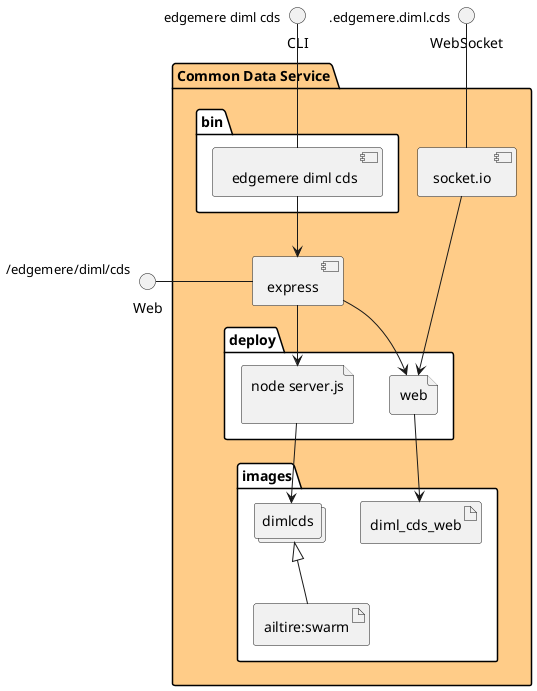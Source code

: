 @startuml
  interface CLI
  interface Web
  interface WebSocket
package "Common Data Service" #ffcc88 {
  component express as REST
  component socket.io as socket
  folder bin #ffffff {
    component " edgemere diml cds" as binName
  }
  binName --> REST

  folder deploy #ffffff {
      file "node server.js\n" as dimlcds_container
      REST --> dimlcds_container

  
    file "web" as web_container
    REST --> web_container
    socket ---> web_container
  
  }
  folder images #ffffff {
    collections "dimlcds" as dimlcdsimage
    artifact "ailtire:swarm" as ailtireswarm
    dimlcdsimage <|-- ailtireswarm
    dimlcds_container --> dimlcdsimage

  
      artifact "diml_cds_web" as diml_cds_web
      web_container --> diml_cds_web
    
  }
}
CLI " edgemere diml cds" -- binName
Web "/edgemere/diml/cds" - REST
WebSocket ".edgemere.diml.cds" -- socket

@enduml
